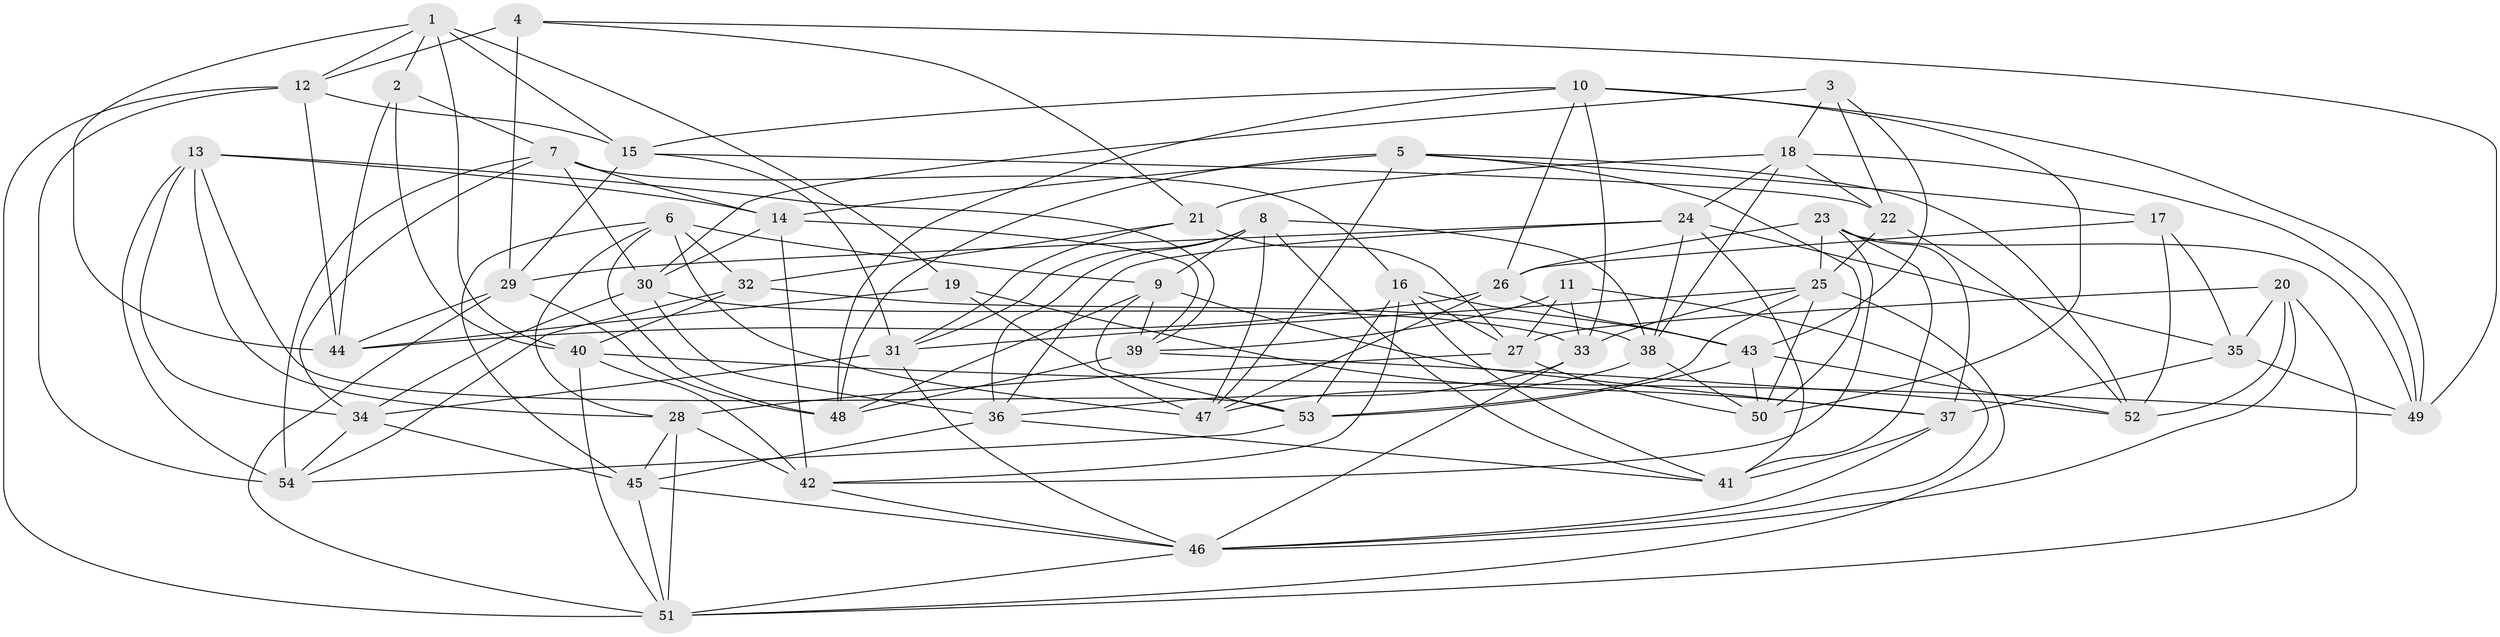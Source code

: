 // original degree distribution, {4: 1.0}
// Generated by graph-tools (version 1.1) at 2025/50/03/09/25 03:50:51]
// undirected, 54 vertices, 156 edges
graph export_dot {
graph [start="1"]
  node [color=gray90,style=filled];
  1;
  2;
  3;
  4;
  5;
  6;
  7;
  8;
  9;
  10;
  11;
  12;
  13;
  14;
  15;
  16;
  17;
  18;
  19;
  20;
  21;
  22;
  23;
  24;
  25;
  26;
  27;
  28;
  29;
  30;
  31;
  32;
  33;
  34;
  35;
  36;
  37;
  38;
  39;
  40;
  41;
  42;
  43;
  44;
  45;
  46;
  47;
  48;
  49;
  50;
  51;
  52;
  53;
  54;
  1 -- 2 [weight=1.0];
  1 -- 12 [weight=1.0];
  1 -- 15 [weight=1.0];
  1 -- 19 [weight=1.0];
  1 -- 40 [weight=1.0];
  1 -- 44 [weight=1.0];
  2 -- 7 [weight=1.0];
  2 -- 40 [weight=1.0];
  2 -- 44 [weight=1.0];
  3 -- 18 [weight=1.0];
  3 -- 22 [weight=1.0];
  3 -- 30 [weight=1.0];
  3 -- 43 [weight=1.0];
  4 -- 12 [weight=1.0];
  4 -- 21 [weight=1.0];
  4 -- 29 [weight=1.0];
  4 -- 49 [weight=1.0];
  5 -- 14 [weight=1.0];
  5 -- 17 [weight=1.0];
  5 -- 47 [weight=1.0];
  5 -- 48 [weight=1.0];
  5 -- 50 [weight=1.0];
  5 -- 52 [weight=1.0];
  6 -- 9 [weight=1.0];
  6 -- 28 [weight=1.0];
  6 -- 32 [weight=1.0];
  6 -- 45 [weight=1.0];
  6 -- 47 [weight=1.0];
  6 -- 48 [weight=1.0];
  7 -- 14 [weight=1.0];
  7 -- 16 [weight=1.0];
  7 -- 30 [weight=1.0];
  7 -- 34 [weight=1.0];
  7 -- 54 [weight=1.0];
  8 -- 9 [weight=1.0];
  8 -- 31 [weight=1.0];
  8 -- 36 [weight=1.0];
  8 -- 38 [weight=1.0];
  8 -- 41 [weight=1.0];
  8 -- 47 [weight=1.0];
  9 -- 37 [weight=1.0];
  9 -- 39 [weight=1.0];
  9 -- 48 [weight=1.0];
  9 -- 53 [weight=1.0];
  10 -- 15 [weight=1.0];
  10 -- 26 [weight=1.0];
  10 -- 33 [weight=1.0];
  10 -- 48 [weight=1.0];
  10 -- 49 [weight=1.0];
  10 -- 50 [weight=1.0];
  11 -- 27 [weight=1.0];
  11 -- 33 [weight=1.0];
  11 -- 39 [weight=1.0];
  11 -- 46 [weight=1.0];
  12 -- 15 [weight=1.0];
  12 -- 44 [weight=1.0];
  12 -- 51 [weight=1.0];
  12 -- 54 [weight=1.0];
  13 -- 14 [weight=1.0];
  13 -- 28 [weight=1.0];
  13 -- 34 [weight=1.0];
  13 -- 39 [weight=1.0];
  13 -- 53 [weight=1.0];
  13 -- 54 [weight=1.0];
  14 -- 30 [weight=1.0];
  14 -- 39 [weight=1.0];
  14 -- 42 [weight=1.0];
  15 -- 22 [weight=1.0];
  15 -- 29 [weight=1.0];
  15 -- 31 [weight=1.0];
  16 -- 27 [weight=1.0];
  16 -- 41 [weight=1.0];
  16 -- 42 [weight=1.0];
  16 -- 43 [weight=1.0];
  16 -- 53 [weight=1.0];
  17 -- 26 [weight=1.0];
  17 -- 35 [weight=1.0];
  17 -- 52 [weight=1.0];
  18 -- 21 [weight=1.0];
  18 -- 22 [weight=1.0];
  18 -- 24 [weight=1.0];
  18 -- 38 [weight=1.0];
  18 -- 49 [weight=1.0];
  19 -- 37 [weight=1.0];
  19 -- 44 [weight=1.0];
  19 -- 47 [weight=1.0];
  20 -- 27 [weight=1.0];
  20 -- 35 [weight=2.0];
  20 -- 46 [weight=1.0];
  20 -- 51 [weight=1.0];
  20 -- 52 [weight=1.0];
  21 -- 27 [weight=1.0];
  21 -- 31 [weight=1.0];
  21 -- 32 [weight=2.0];
  22 -- 25 [weight=2.0];
  22 -- 52 [weight=1.0];
  23 -- 25 [weight=1.0];
  23 -- 26 [weight=1.0];
  23 -- 37 [weight=1.0];
  23 -- 41 [weight=1.0];
  23 -- 42 [weight=1.0];
  23 -- 49 [weight=1.0];
  24 -- 29 [weight=1.0];
  24 -- 35 [weight=1.0];
  24 -- 36 [weight=1.0];
  24 -- 38 [weight=1.0];
  24 -- 41 [weight=1.0];
  25 -- 31 [weight=1.0];
  25 -- 33 [weight=1.0];
  25 -- 50 [weight=1.0];
  25 -- 51 [weight=1.0];
  25 -- 53 [weight=1.0];
  26 -- 43 [weight=1.0];
  26 -- 44 [weight=1.0];
  26 -- 47 [weight=1.0];
  27 -- 28 [weight=1.0];
  27 -- 50 [weight=1.0];
  28 -- 42 [weight=1.0];
  28 -- 45 [weight=1.0];
  28 -- 51 [weight=1.0];
  29 -- 44 [weight=1.0];
  29 -- 48 [weight=1.0];
  29 -- 51 [weight=1.0];
  30 -- 33 [weight=1.0];
  30 -- 34 [weight=1.0];
  30 -- 36 [weight=1.0];
  31 -- 34 [weight=1.0];
  31 -- 46 [weight=1.0];
  32 -- 38 [weight=1.0];
  32 -- 40 [weight=1.0];
  32 -- 54 [weight=1.0];
  33 -- 36 [weight=1.0];
  33 -- 46 [weight=1.0];
  34 -- 45 [weight=1.0];
  34 -- 54 [weight=1.0];
  35 -- 37 [weight=1.0];
  35 -- 49 [weight=1.0];
  36 -- 41 [weight=1.0];
  36 -- 45 [weight=1.0];
  37 -- 41 [weight=1.0];
  37 -- 46 [weight=1.0];
  38 -- 47 [weight=1.0];
  38 -- 50 [weight=1.0];
  39 -- 48 [weight=1.0];
  39 -- 52 [weight=1.0];
  40 -- 42 [weight=1.0];
  40 -- 49 [weight=1.0];
  40 -- 51 [weight=1.0];
  42 -- 46 [weight=1.0];
  43 -- 50 [weight=1.0];
  43 -- 52 [weight=1.0];
  43 -- 53 [weight=1.0];
  45 -- 46 [weight=1.0];
  45 -- 51 [weight=1.0];
  46 -- 51 [weight=1.0];
  53 -- 54 [weight=1.0];
}
